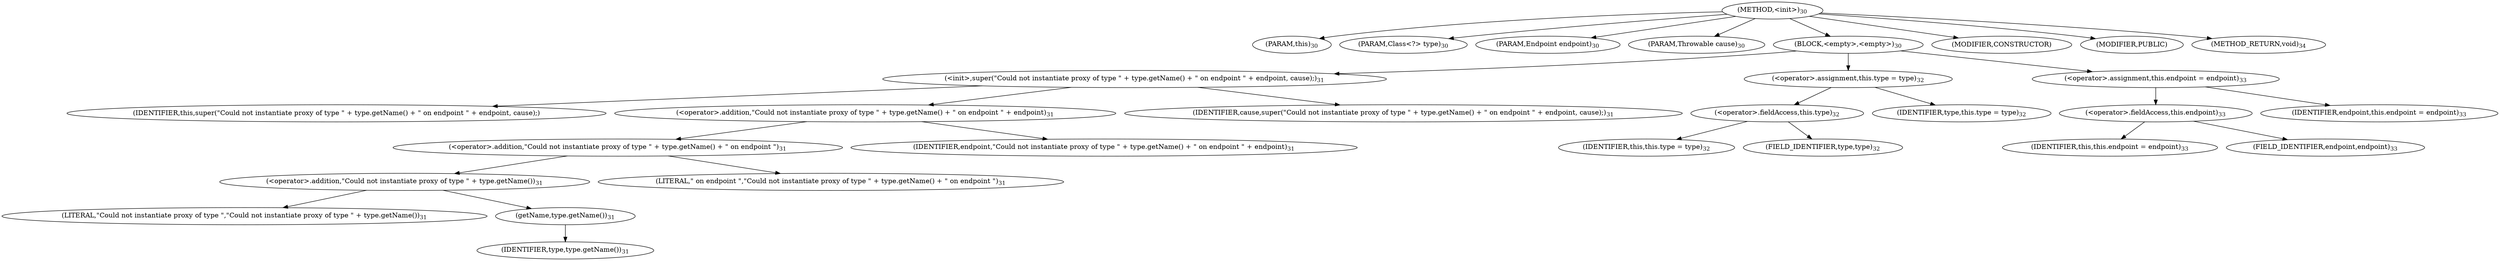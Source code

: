digraph "&lt;init&gt;" {  
"37" [label = <(METHOD,&lt;init&gt;)<SUB>30</SUB>> ]
"4" [label = <(PARAM,this)<SUB>30</SUB>> ]
"38" [label = <(PARAM,Class&lt;?&gt; type)<SUB>30</SUB>> ]
"39" [label = <(PARAM,Endpoint endpoint)<SUB>30</SUB>> ]
"40" [label = <(PARAM,Throwable cause)<SUB>30</SUB>> ]
"41" [label = <(BLOCK,&lt;empty&gt;,&lt;empty&gt;)<SUB>30</SUB>> ]
"42" [label = <(&lt;init&gt;,super(&quot;Could not instantiate proxy of type &quot; + type.getName() + &quot; on endpoint &quot; + endpoint, cause);)<SUB>31</SUB>> ]
"3" [label = <(IDENTIFIER,this,super(&quot;Could not instantiate proxy of type &quot; + type.getName() + &quot; on endpoint &quot; + endpoint, cause);)> ]
"43" [label = <(&lt;operator&gt;.addition,&quot;Could not instantiate proxy of type &quot; + type.getName() + &quot; on endpoint &quot; + endpoint)<SUB>31</SUB>> ]
"44" [label = <(&lt;operator&gt;.addition,&quot;Could not instantiate proxy of type &quot; + type.getName() + &quot; on endpoint &quot;)<SUB>31</SUB>> ]
"45" [label = <(&lt;operator&gt;.addition,&quot;Could not instantiate proxy of type &quot; + type.getName())<SUB>31</SUB>> ]
"46" [label = <(LITERAL,&quot;Could not instantiate proxy of type &quot;,&quot;Could not instantiate proxy of type &quot; + type.getName())<SUB>31</SUB>> ]
"47" [label = <(getName,type.getName())<SUB>31</SUB>> ]
"48" [label = <(IDENTIFIER,type,type.getName())<SUB>31</SUB>> ]
"49" [label = <(LITERAL,&quot; on endpoint &quot;,&quot;Could not instantiate proxy of type &quot; + type.getName() + &quot; on endpoint &quot;)<SUB>31</SUB>> ]
"50" [label = <(IDENTIFIER,endpoint,&quot;Could not instantiate proxy of type &quot; + type.getName() + &quot; on endpoint &quot; + endpoint)<SUB>31</SUB>> ]
"51" [label = <(IDENTIFIER,cause,super(&quot;Could not instantiate proxy of type &quot; + type.getName() + &quot; on endpoint &quot; + endpoint, cause);)<SUB>31</SUB>> ]
"52" [label = <(&lt;operator&gt;.assignment,this.type = type)<SUB>32</SUB>> ]
"53" [label = <(&lt;operator&gt;.fieldAccess,this.type)<SUB>32</SUB>> ]
"5" [label = <(IDENTIFIER,this,this.type = type)<SUB>32</SUB>> ]
"54" [label = <(FIELD_IDENTIFIER,type,type)<SUB>32</SUB>> ]
"55" [label = <(IDENTIFIER,type,this.type = type)<SUB>32</SUB>> ]
"56" [label = <(&lt;operator&gt;.assignment,this.endpoint = endpoint)<SUB>33</SUB>> ]
"57" [label = <(&lt;operator&gt;.fieldAccess,this.endpoint)<SUB>33</SUB>> ]
"6" [label = <(IDENTIFIER,this,this.endpoint = endpoint)<SUB>33</SUB>> ]
"58" [label = <(FIELD_IDENTIFIER,endpoint,endpoint)<SUB>33</SUB>> ]
"59" [label = <(IDENTIFIER,endpoint,this.endpoint = endpoint)<SUB>33</SUB>> ]
"60" [label = <(MODIFIER,CONSTRUCTOR)> ]
"61" [label = <(MODIFIER,PUBLIC)> ]
"62" [label = <(METHOD_RETURN,void)<SUB>34</SUB>> ]
  "37" -> "4" 
  "37" -> "38" 
  "37" -> "39" 
  "37" -> "40" 
  "37" -> "41" 
  "37" -> "60" 
  "37" -> "61" 
  "37" -> "62" 
  "41" -> "42" 
  "41" -> "52" 
  "41" -> "56" 
  "42" -> "3" 
  "42" -> "43" 
  "42" -> "51" 
  "43" -> "44" 
  "43" -> "50" 
  "44" -> "45" 
  "44" -> "49" 
  "45" -> "46" 
  "45" -> "47" 
  "47" -> "48" 
  "52" -> "53" 
  "52" -> "55" 
  "53" -> "5" 
  "53" -> "54" 
  "56" -> "57" 
  "56" -> "59" 
  "57" -> "6" 
  "57" -> "58" 
}
